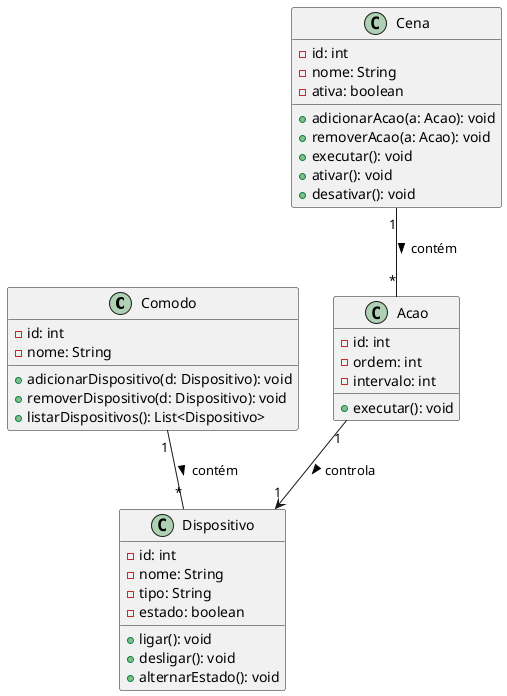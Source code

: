 @startuml Domotica


class Comodo {
  - id: int
  - nome: String
  + adicionarDispositivo(d: Dispositivo): void
  + removerDispositivo(d: Dispositivo): void
  + listarDispositivos(): List<Dispositivo>
}


class Dispositivo {
  - id: int
  - nome: String
  - tipo: String
  - estado: boolean
  + ligar(): void
  + desligar(): void
  + alternarEstado(): void
}


class Cena {
  - id: int
  - nome: String
  - ativa: boolean
  + adicionarAcao(a: Acao): void
  + removerAcao(a: Acao): void
  + executar(): void
  + ativar(): void
  + desativar(): void
}


class Acao {
  - id: int
  - ordem: int
  - intervalo: int
  + executar(): void
}


Comodo "1" -- "*" Dispositivo : contém >
Cena "1" -- "*" Acao : contém >
Acao "1" --> "1" Dispositivo : controla >


@enduml
